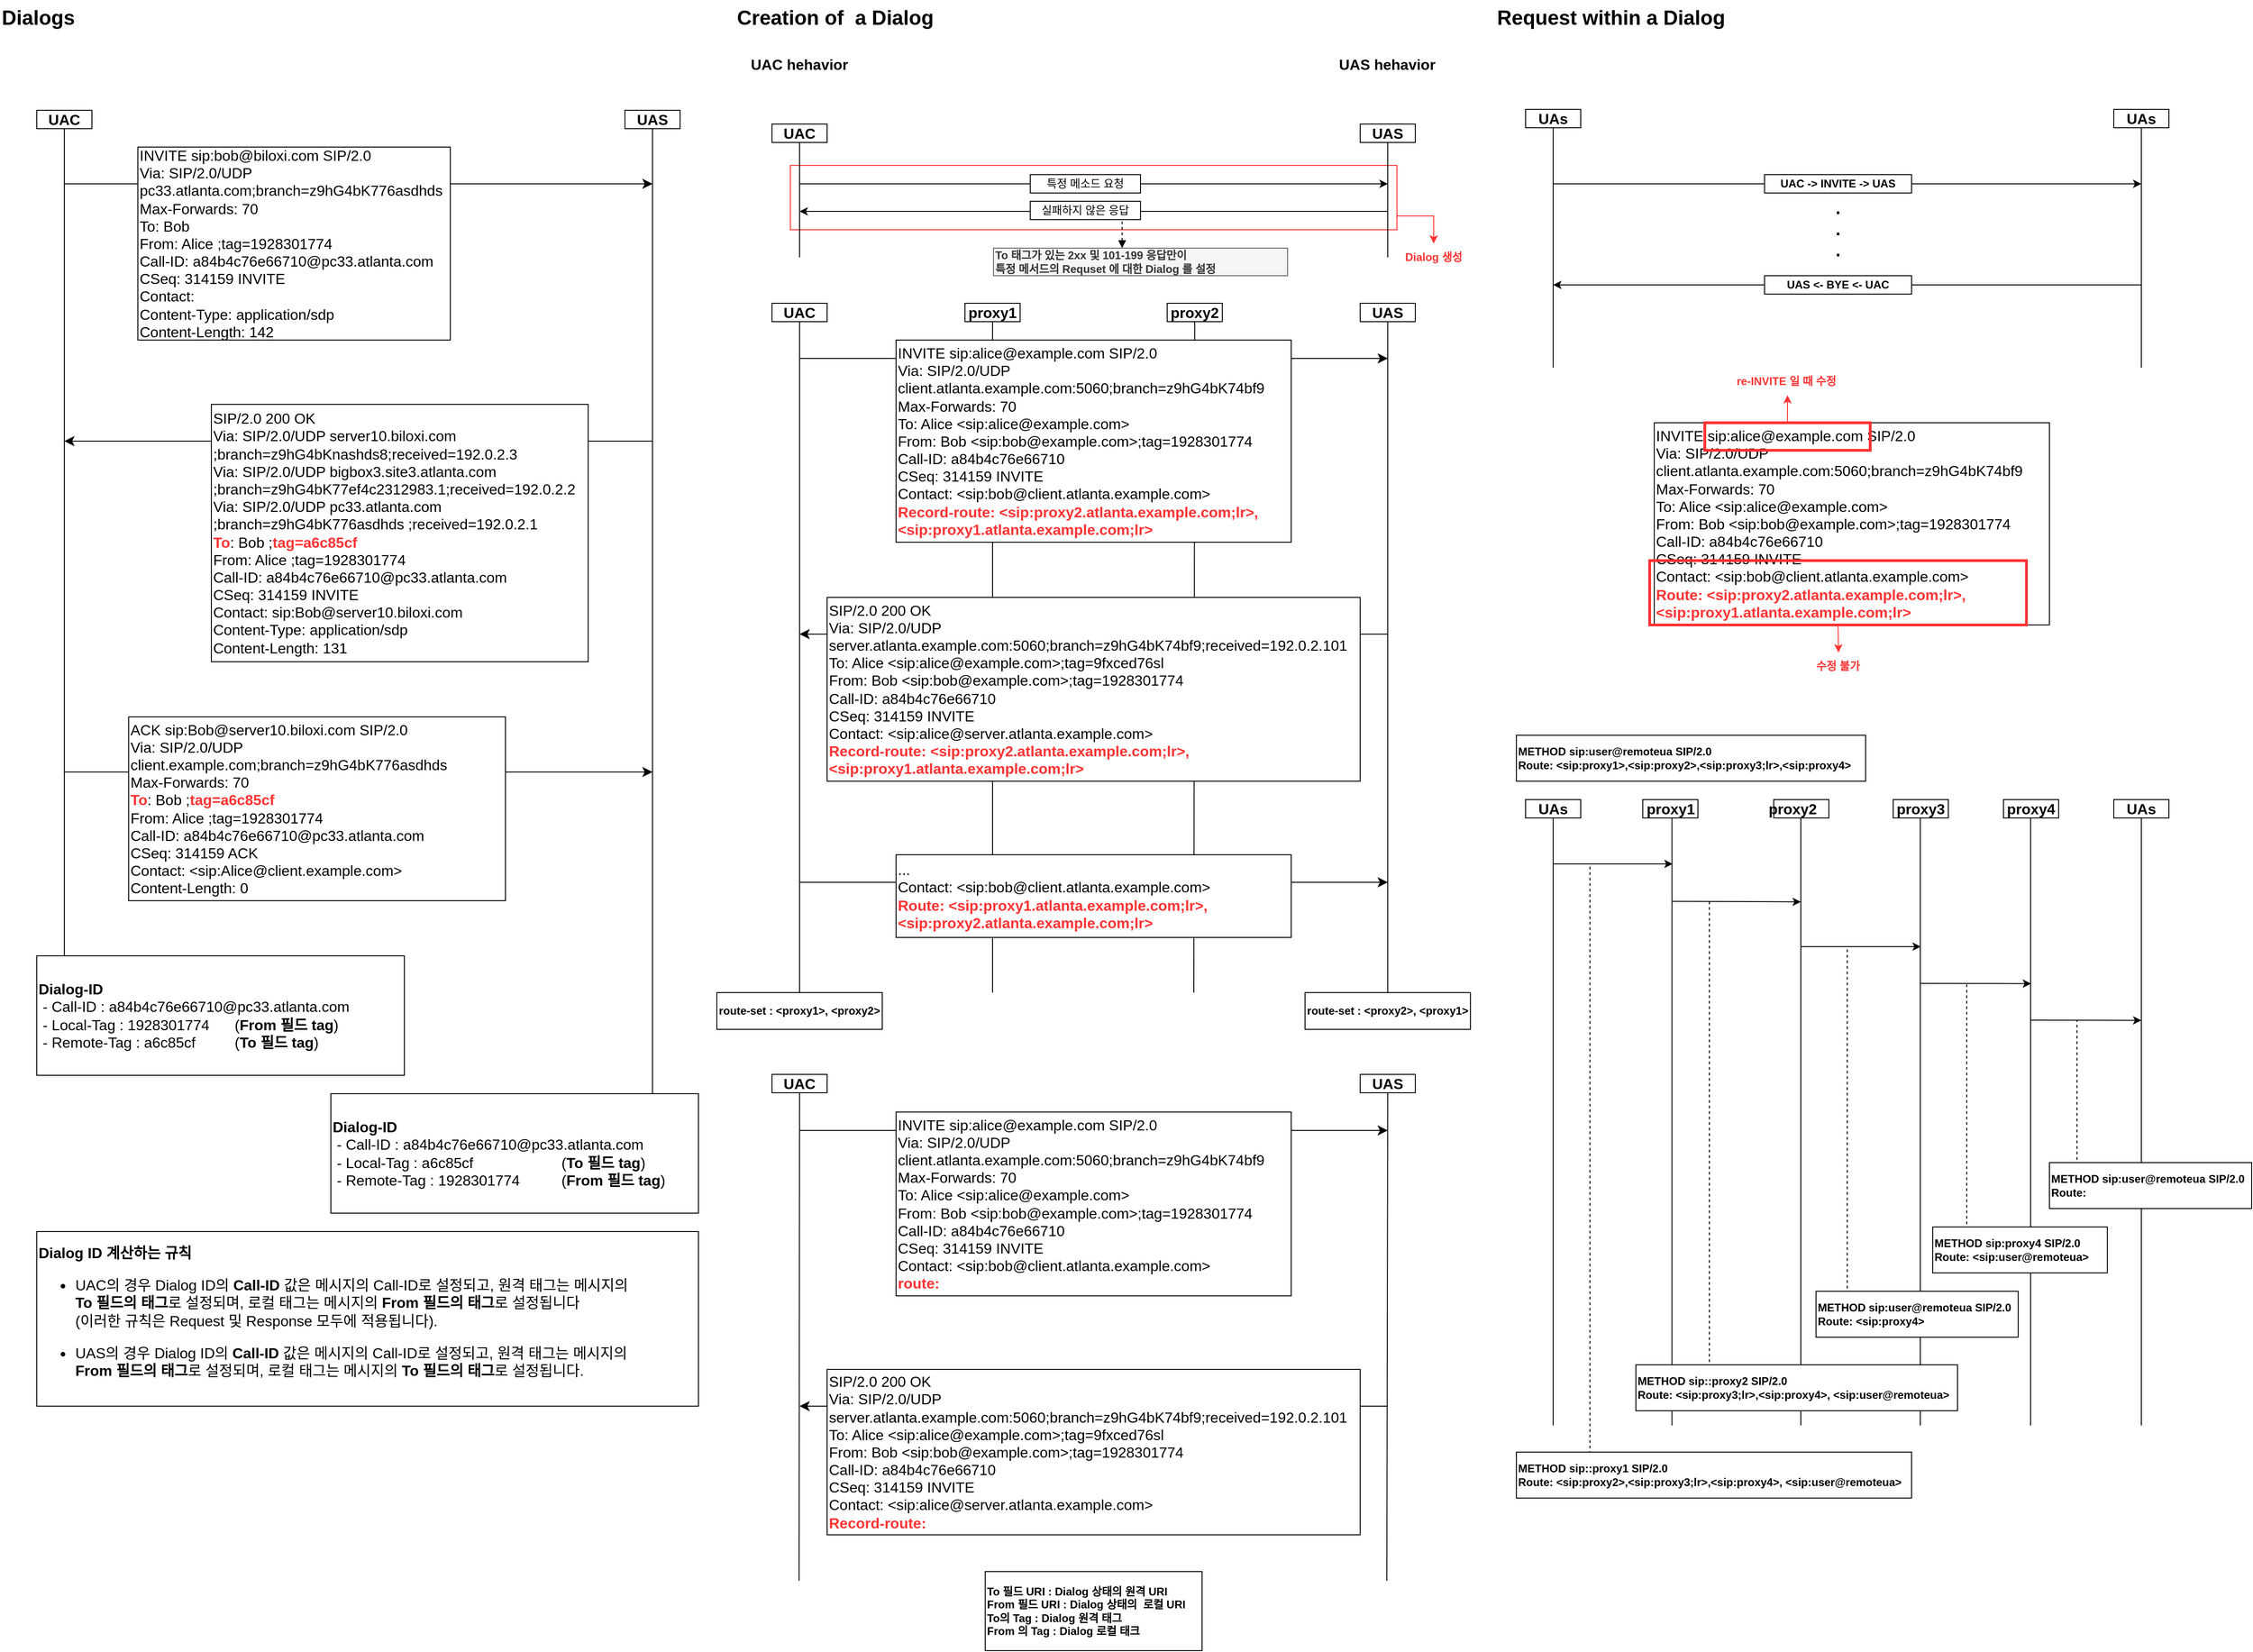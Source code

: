 <mxfile version="24.7.6" pages="2">
  <diagram name="페이지-1" id="ksUeeqzIcCZzvmtFrtLd">
    <mxGraphModel dx="2125" dy="448" grid="1" gridSize="10" guides="1" tooltips="1" connect="1" arrows="1" fold="1" page="1" pageScale="1" pageWidth="827" pageHeight="1169" background="none" math="0" shadow="0">
      <root>
        <mxCell id="0" />
        <mxCell id="1" parent="0" />
        <mxCell id="UO2-w6IYyax2wdj97ACj-15" value="" style="endArrow=classic;html=1;rounded=0;fontSize=12;startSize=8;endSize=8;curved=1;" parent="1" edge="1">
          <mxGeometry width="50" height="50" relative="1" as="geometry">
            <mxPoint x="70" y="960" as="sourcePoint" />
            <mxPoint x="710" y="960" as="targetPoint" />
          </mxGeometry>
        </mxCell>
        <mxCell id="UO2-w6IYyax2wdj97ACj-13" value="" style="endArrow=none;html=1;rounded=0;fontSize=12;startSize=8;endSize=8;curved=1;entryX=0.5;entryY=1;entryDx=0;entryDy=0;" parent="1" target="UO2-w6IYyax2wdj97ACj-11" edge="1">
          <mxGeometry width="50" height="50" relative="1" as="geometry">
            <mxPoint x="499" y="1080" as="sourcePoint" />
            <mxPoint x="499.41" y="140" as="targetPoint" />
            <Array as="points" />
          </mxGeometry>
        </mxCell>
        <mxCell id="UO2-w6IYyax2wdj97ACj-12" value="" style="endArrow=none;html=1;rounded=0;fontSize=12;startSize=8;endSize=8;curved=1;entryX=0.5;entryY=1;entryDx=0;entryDy=0;" parent="1" target="UO2-w6IYyax2wdj97ACj-10" edge="1">
          <mxGeometry width="50" height="50" relative="1" as="geometry">
            <mxPoint x="280" y="1080" as="sourcePoint" />
            <mxPoint x="280" y="140" as="targetPoint" />
            <Array as="points" />
          </mxGeometry>
        </mxCell>
        <mxCell id="UO2-w6IYyax2wdj97ACj-9" value="" style="endArrow=classic;html=1;rounded=0;fontSize=12;startSize=8;endSize=8;curved=1;" parent="1" edge="1">
          <mxGeometry width="50" height="50" relative="1" as="geometry">
            <mxPoint x="710" y="690" as="sourcePoint" />
            <mxPoint x="70" y="690" as="targetPoint" />
          </mxGeometry>
        </mxCell>
        <mxCell id="UO2-w6IYyax2wdj97ACj-8" value="" style="endArrow=classic;html=1;rounded=0;fontSize=12;startSize=8;endSize=8;curved=1;" parent="1" edge="1">
          <mxGeometry width="50" height="50" relative="1" as="geometry">
            <mxPoint x="70" y="390" as="sourcePoint" />
            <mxPoint x="710" y="390" as="targetPoint" />
          </mxGeometry>
        </mxCell>
        <mxCell id="UO2-w6IYyax2wdj97ACj-6" value="" style="endArrow=classic;html=1;rounded=0;fontSize=12;startSize=8;endSize=8;curved=1;" parent="1" edge="1">
          <mxGeometry width="50" height="50" relative="1" as="geometry">
            <mxPoint x="-730" y="840" as="sourcePoint" />
            <mxPoint x="-90" y="840" as="targetPoint" />
          </mxGeometry>
        </mxCell>
        <mxCell id="UO2-w6IYyax2wdj97ACj-5" value="" style="endArrow=classic;html=1;rounded=0;fontSize=12;startSize=8;endSize=8;curved=1;" parent="1" edge="1">
          <mxGeometry width="50" height="50" relative="1" as="geometry">
            <mxPoint x="-730" y="200" as="sourcePoint" />
            <mxPoint x="-90" y="200" as="targetPoint" />
          </mxGeometry>
        </mxCell>
        <mxCell id="UO2-w6IYyax2wdj97ACj-4" value="" style="endArrow=classic;html=1;rounded=0;fontSize=12;startSize=8;endSize=8;curved=1;" parent="1" edge="1">
          <mxGeometry width="50" height="50" relative="1" as="geometry">
            <mxPoint x="-90" y="480" as="sourcePoint" />
            <mxPoint x="-730" y="480" as="targetPoint" />
          </mxGeometry>
        </mxCell>
        <mxCell id="4LNV4jT3T6giweUdo03J-1" value="&lt;span style=&quot;font-size: 22px;&quot;&gt;&lt;b&gt;Creation of&amp;nbsp; a Dialog&lt;/b&gt;&lt;/span&gt;" style="text;html=1;strokeColor=none;fillColor=none;align=left;verticalAlign=middle;whiteSpace=wrap;rounded=0;fontSize=16;" parent="1" vertex="1">
          <mxGeometry width="400" height="40" as="geometry" />
        </mxCell>
        <mxCell id="4LNV4jT3T6giweUdo03J-2" value="&lt;b style=&quot;&quot;&gt;&lt;font style=&quot;font-size: 16px;&quot;&gt;UAC hehavior&lt;/font&gt;&lt;/b&gt;" style="text;html=1;strokeColor=none;fillColor=none;align=left;verticalAlign=middle;whiteSpace=wrap;rounded=0;fontSize=16;" parent="1" vertex="1">
          <mxGeometry x="15" y="60" width="110" height="20" as="geometry" />
        </mxCell>
        <mxCell id="4LNV4jT3T6giweUdo03J-5" value="&lt;span style=&quot;font-size: 22px;&quot;&gt;&lt;b&gt;Request within a Dialog&lt;/b&gt;&lt;/span&gt;" style="text;html=1;strokeColor=none;fillColor=none;align=left;verticalAlign=middle;whiteSpace=wrap;rounded=0;fontSize=16;" parent="1" vertex="1">
          <mxGeometry x="827" width="400" height="40" as="geometry" />
        </mxCell>
        <mxCell id="4LNV4jT3T6giweUdo03J-8" value="&lt;b&gt;UAC&lt;/b&gt;" style="rounded=0;whiteSpace=wrap;html=1;fontSize=16;" parent="1" vertex="1">
          <mxGeometry x="-760" y="120" width="60" height="20" as="geometry" />
        </mxCell>
        <mxCell id="4LNV4jT3T6giweUdo03J-9" value="&lt;b&gt;UAS&lt;/b&gt;" style="rounded=0;whiteSpace=wrap;html=1;fontSize=16;" parent="1" vertex="1">
          <mxGeometry x="-120" y="120" width="60" height="20" as="geometry" />
        </mxCell>
        <mxCell id="4LNV4jT3T6giweUdo03J-10" value="" style="endArrow=none;html=1;rounded=0;fontSize=12;startSize=8;endSize=8;curved=1;entryX=0.5;entryY=1;entryDx=0;entryDy=0;" parent="1" target="4LNV4jT3T6giweUdo03J-8" edge="1">
          <mxGeometry width="50" height="50" relative="1" as="geometry">
            <mxPoint x="-730" y="1040" as="sourcePoint" />
            <mxPoint x="-410" y="250" as="targetPoint" />
          </mxGeometry>
        </mxCell>
        <mxCell id="4LNV4jT3T6giweUdo03J-11" value="" style="endArrow=none;html=1;rounded=0;fontSize=12;startSize=8;endSize=8;curved=1;entryX=0.5;entryY=1;entryDx=0;entryDy=0;" parent="1" target="4LNV4jT3T6giweUdo03J-9" edge="1">
          <mxGeometry width="50" height="50" relative="1" as="geometry">
            <mxPoint x="-90" y="1190" as="sourcePoint" />
            <mxPoint x="-90.5" y="150" as="targetPoint" />
          </mxGeometry>
        </mxCell>
        <mxCell id="4LNV4jT3T6giweUdo03J-15" value="INVITE sip:bob@biloxi.com SIP/2.0&lt;br style=&quot;border-color: var(--border-color);&quot;&gt;&lt;span style=&quot;&quot;&gt;Via: SIP/2.0/UDP pc33.atlanta.com;branch=z9hG4bK776asdhds&lt;/span&gt;&lt;br style=&quot;border-color: var(--border-color);&quot;&gt;&lt;span style=&quot;&quot;&gt;Max-Forwards: 70&lt;/span&gt;&lt;br style=&quot;border-color: var(--border-color);&quot;&gt;&lt;span style=&quot;&quot;&gt;To: Bob&lt;/span&gt;&lt;br style=&quot;border-color: var(--border-color);&quot;&gt;&lt;span style=&quot;&quot;&gt;From: Alice ;tag=1928301774&lt;/span&gt;&lt;br style=&quot;border-color: var(--border-color);&quot;&gt;&lt;span style=&quot;&quot;&gt;Call-ID: a84b4c76e66710@pc33.atlanta.com&lt;/span&gt;&lt;br style=&quot;border-color: var(--border-color);&quot;&gt;&lt;span style=&quot;&quot;&gt;CSeq: 314159 INVITE&lt;/span&gt;&lt;br style=&quot;border-color: var(--border-color);&quot;&gt;&lt;span style=&quot;&quot;&gt;Contact:&lt;/span&gt;&lt;br style=&quot;border-color: var(--border-color);&quot;&gt;&lt;span style=&quot;&quot;&gt;Content-Type: application/sdp&lt;/span&gt;&lt;br style=&quot;border-color: var(--border-color);&quot;&gt;&lt;span style=&quot;&quot;&gt;Content-Length: 142&amp;nbsp;&lt;/span&gt;" style="rounded=0;whiteSpace=wrap;html=1;fontSize=16;align=left;" parent="1" vertex="1">
          <mxGeometry x="-650" y="160" width="340" height="210" as="geometry" />
        </mxCell>
        <mxCell id="4LNV4jT3T6giweUdo03J-17" value="SIP/2.0 200 OK&lt;br&gt; Via: SIP/2.0/UDP server10.biloxi.com&lt;br&gt; ;branch=z9hG4bKnashds8;received=192.0.2.3&lt;br&gt; Via: SIP/2.0/UDP bigbox3.site3.atlanta.com&lt;br&gt; ;branch=z9hG4bK77ef4c2312983.1;received=192.0.2.2&lt;br&gt; Via: SIP/2.0/UDP pc33.atlanta.com&lt;br&gt; ;branch=z9hG4bK776asdhds ;received=192.0.2.1&lt;br&gt;&lt;b style=&quot;background-color: rgb(255, 255, 255);&quot;&gt;&lt;font color=&quot;#ff3333&quot;&gt; To&lt;/font&gt;&lt;/b&gt;: Bob ;&lt;font color=&quot;#ff3333&quot;&gt;&lt;b&gt;tag=a6c85cf&lt;/b&gt;&lt;/font&gt;&lt;br&gt; From: Alice ;tag=1928301774&lt;br&gt; Call-ID: a84b4c76e66710@pc33.atlanta.com&lt;br&gt; CSeq: 314159 INVITE&lt;br&gt; Contact: sip:Bob@server10.biloxi.com&lt;br&gt; Content-Type: application/sdp&lt;br&gt; Content-Length: 131&amp;nbsp;" style="rounded=0;whiteSpace=wrap;html=1;fontSize=16;align=left;" parent="1" vertex="1">
          <mxGeometry x="-570" y="440" width="410" height="280" as="geometry" />
        </mxCell>
        <mxCell id="4LNV4jT3T6giweUdo03J-19" value="&lt;b&gt;Dialog-ID&lt;/b&gt;&lt;br&gt;&amp;nbsp;- Call-ID : a84b4c76e66710@pc33.atlanta.com&lt;br&gt;&amp;nbsp;- Local-Tag : 1928301774&lt;span style=&quot;white-space: pre;&quot;&gt;&#x9;&lt;/span&gt;(&lt;b&gt;From 필드 tag&lt;/b&gt;)&lt;br&gt;&amp;nbsp;- Remote-Tag :&amp;nbsp;&lt;span style=&quot;border-color: var(--border-color);&quot;&gt;&lt;font style=&quot;border-color: var(--border-color);&quot;&gt;a6c85cf&lt;span style=&quot;white-space: pre;&quot;&gt;&#x9;&lt;/span&gt;&lt;span style=&quot;white-space: pre;&quot;&gt;&#x9;&lt;/span&gt;(&lt;b&gt;To 필드 tag&lt;/b&gt;)&lt;/font&gt;&lt;/span&gt;" style="rounded=0;whiteSpace=wrap;html=1;fontSize=16;align=left;" parent="1" vertex="1">
          <mxGeometry x="-760" y="1040" width="400" height="130" as="geometry" />
        </mxCell>
        <mxCell id="4LNV4jT3T6giweUdo03J-20" value="&lt;b&gt;Dialog-ID&lt;/b&gt;&lt;br style=&quot;border-color: var(--border-color);&quot;&gt;&amp;nbsp;- Call-ID : a84b4c76e66710@pc33.atlanta.com&lt;br style=&quot;border-color: var(--border-color);&quot;&gt;&amp;nbsp;- Local-Tag : a6c85cf&lt;span style=&quot;white-space: pre;&quot;&gt;&#x9;&lt;/span&gt;&lt;span style=&quot;white-space: pre;&quot;&gt;&#x9;&lt;/span&gt;&lt;span style=&quot;white-space: pre;&quot;&gt;&#x9;&lt;/span&gt;(&lt;b style=&quot;border-color: var(--border-color);&quot;&gt;To 필드 tag&lt;/b&gt;)&lt;br style=&quot;border-color: var(--border-color);&quot;&gt;&amp;nbsp;- Remote-Tag : 1928301774&lt;span style=&quot;white-space: pre;&quot;&gt;&#x9;&lt;/span&gt;&lt;span style=&quot;white-space: pre;&quot;&gt;&#x9;&lt;/span&gt;(&lt;b style=&quot;border-color: var(--border-color);&quot;&gt;From 필드 tag&lt;/b&gt;)" style="rounded=0;whiteSpace=wrap;html=1;fontSize=16;align=left;" parent="1" vertex="1">
          <mxGeometry x="-440" y="1190" width="400" height="130" as="geometry" />
        </mxCell>
        <mxCell id="4LNV4jT3T6giweUdo03J-22" value="ACK sip:Bob@server10.biloxi.com SIP/2.0&lt;br&gt;Via: SIP/2.0/UDP client.example.com;branch=z9hG4bK776asdhds&lt;br&gt;Max-Forwards: 70&lt;br&gt;&lt;font color=&quot;#ff3333&quot;&gt;&lt;b&gt;To&lt;/b&gt;&lt;/font&gt;: Bob ;&lt;b&gt;&lt;font color=&quot;#ff3333&quot;&gt;tag=a6c85cf&lt;/font&gt;&lt;/b&gt;&lt;br&gt;From: Alice ;tag=1928301774&lt;br&gt;Call-ID: a84b4c76e66710@pc33.atlanta.com&lt;br&gt;CSeq: 314159 ACK&lt;br&gt;Contact: &amp;lt;sip:Alice@client.example.com&amp;gt;&lt;br&gt;Content-Length: 0" style="rounded=0;whiteSpace=wrap;html=1;fontSize=16;align=left;" parent="1" vertex="1">
          <mxGeometry x="-660" y="780" width="410" height="200" as="geometry" />
        </mxCell>
        <mxCell id="4LNV4jT3T6giweUdo03J-24" value="&lt;b&gt;Dialog ID 계산하는 규칙&lt;br&gt;&lt;/b&gt;&lt;ul data-pm-slice=&quot;3 3 []&quot; class=&quot;ak-ul&quot;&gt;&lt;li&gt;&lt;p&gt;UAC의 경우 Dialog  ID의 &lt;strong&gt;Call-ID &lt;/strong&gt;값은 메시지의 Call-ID로 설정되고, 원격 태그는 메시지의&lt;strong&gt; &lt;br&gt;To 필드의 태그&lt;/strong&gt;로 설정되며, 로컬 태그는 메시지의 &lt;strong&gt;From 필드의 태그&lt;/strong&gt;로 설정됩니다&lt;br&gt;(이러한 규칙은 Request 및 Response 모두에 적용됩니다). &lt;/p&gt;&lt;/li&gt;&lt;li&gt;&lt;p&gt;UAS의 경우 Dialog  ID의&lt;strong&gt; Call-ID&lt;/strong&gt; 값은 메시지의 Call-ID로 설정되고, 원격 태그는 메시지의 &lt;br&gt;&lt;strong&gt;From 필드의 태그&lt;/strong&gt;로 설정되며, 로컬 태그는 메시지의 &lt;strong&gt;To 필드의 태그&lt;/strong&gt;로 설정됩니다.&lt;/p&gt;&lt;/li&gt;&lt;/ul&gt;" style="rounded=0;whiteSpace=wrap;html=1;fontSize=16;align=left;" parent="1" vertex="1">
          <mxGeometry x="-760" y="1340" width="720" height="190" as="geometry" />
        </mxCell>
        <mxCell id="__dV9BuQpkVUs1_jfIQK-1" value="&lt;span style=&quot;font-size: 22px;&quot;&gt;&lt;b&gt;Dialogs&lt;/b&gt;&lt;/span&gt;" style="text;html=1;strokeColor=none;fillColor=none;align=left;verticalAlign=middle;whiteSpace=wrap;rounded=0;fontSize=16;" parent="1" vertex="1">
          <mxGeometry x="-800" width="400" height="40" as="geometry" />
        </mxCell>
        <mxCell id="__dV9BuQpkVUs1_jfIQK-4" value="&lt;b&gt;UAC&lt;/b&gt;" style="rounded=0;whiteSpace=wrap;html=1;fontSize=16;" parent="1" vertex="1">
          <mxGeometry x="40" y="330" width="60" height="20" as="geometry" />
        </mxCell>
        <mxCell id="__dV9BuQpkVUs1_jfIQK-5" value="&lt;b&gt;UAS&lt;/b&gt;" style="rounded=0;whiteSpace=wrap;html=1;fontSize=16;" parent="1" vertex="1">
          <mxGeometry x="680" y="330" width="60" height="20" as="geometry" />
        </mxCell>
        <mxCell id="__dV9BuQpkVUs1_jfIQK-6" value="" style="endArrow=none;html=1;rounded=0;fontSize=12;startSize=8;endSize=8;curved=1;entryX=0.5;entryY=1;entryDx=0;entryDy=0;" parent="1" target="__dV9BuQpkVUs1_jfIQK-4" edge="1">
          <mxGeometry width="50" height="50" relative="1" as="geometry">
            <mxPoint x="70" y="1080" as="sourcePoint" />
            <mxPoint x="390" y="250" as="targetPoint" />
          </mxGeometry>
        </mxCell>
        <mxCell id="__dV9BuQpkVUs1_jfIQK-7" value="" style="endArrow=none;html=1;rounded=0;fontSize=12;startSize=8;endSize=8;curved=1;entryX=0.5;entryY=1;entryDx=0;entryDy=0;" parent="1" target="__dV9BuQpkVUs1_jfIQK-5" edge="1">
          <mxGeometry width="50" height="50" relative="1" as="geometry">
            <mxPoint x="710" y="1080" as="sourcePoint" />
            <mxPoint x="710" y="420" as="targetPoint" />
            <Array as="points" />
          </mxGeometry>
        </mxCell>
        <mxCell id="__dV9BuQpkVUs1_jfIQK-8" value="" style="endArrow=classic;html=1;rounded=0;" parent="1" edge="1">
          <mxGeometry width="50" height="50" relative="1" as="geometry">
            <mxPoint x="70" y="200" as="sourcePoint" />
            <mxPoint x="710" y="200" as="targetPoint" />
          </mxGeometry>
        </mxCell>
        <mxCell id="__dV9BuQpkVUs1_jfIQK-10" value="특정 메소드 요청" style="rounded=0;whiteSpace=wrap;html=1;" parent="1" vertex="1">
          <mxGeometry x="321" y="190" width="120" height="20" as="geometry" />
        </mxCell>
        <mxCell id="__dV9BuQpkVUs1_jfIQK-12" value="" style="endArrow=classic;html=1;rounded=0;" parent="1" edge="1">
          <mxGeometry width="50" height="50" relative="1" as="geometry">
            <mxPoint x="710" y="230" as="sourcePoint" />
            <mxPoint x="70" y="230" as="targetPoint" />
          </mxGeometry>
        </mxCell>
        <mxCell id="__dV9BuQpkVUs1_jfIQK-13" value="실패하지 않은 응답" style="rounded=0;whiteSpace=wrap;html=1;" parent="1" vertex="1">
          <mxGeometry x="321" y="219" width="120" height="20" as="geometry" />
        </mxCell>
        <mxCell id="__dV9BuQpkVUs1_jfIQK-14" value="" style="rounded=0;whiteSpace=wrap;html=1;fillColor=none;strokeColor=#FF3333;" parent="1" vertex="1">
          <mxGeometry x="60" y="180" width="660" height="70" as="geometry" />
        </mxCell>
        <mxCell id="__dV9BuQpkVUs1_jfIQK-18" value="" style="endArrow=none;dashed=1;html=1;rounded=0;endFill=0;startArrow=block;startFill=1;" parent="1" edge="1">
          <mxGeometry width="50" height="50" relative="1" as="geometry">
            <mxPoint x="421" y="270" as="sourcePoint" />
            <mxPoint x="421" y="240" as="targetPoint" />
          </mxGeometry>
        </mxCell>
        <mxCell id="UO2-w6IYyax2wdj97ACj-3" value="INVITE sip:alice@example.com SIP/2.0&lt;br&gt;Via: SIP/2.0/UDP client.atlanta.example.com:5060;branch=z9hG4bK74bf9&lt;br&gt;Max-Forwards: 70&lt;br&gt;To: Alice &amp;lt;sip:alice@example.com&amp;gt;&lt;br&gt;From: Bob &amp;lt;sip:bob@example.com&amp;gt;;tag=1928301774&lt;br&gt;Call-ID: a84b4c76e66710&lt;br&gt;CSeq: 314159 INVITE&lt;br&gt;Contact: &amp;lt;sip:bob@client.atlanta.example.com&amp;gt;&lt;br&gt;&lt;b&gt;&lt;font color=&quot;#ff3333&quot;&gt;Record-route: &lt;/font&gt;&lt;/b&gt;&lt;b style=&quot;border-color: var(--border-color);&quot;&gt;&lt;font style=&quot;border-color: var(--border-color);&quot; color=&quot;#ff3333&quot;&gt;&amp;lt;sip:proxy2.atlanta.example.com;lr&amp;gt;,&lt;/font&gt;&lt;/b&gt;&lt;b&gt;&lt;font color=&quot;#ff3333&quot;&gt;&lt;br&gt;&amp;lt;sip:proxy1.atlanta.example.com;lr&amp;gt;&lt;/font&gt;&lt;/b&gt;" style="rounded=0;whiteSpace=wrap;html=1;fontSize=16;align=left;" parent="1" vertex="1">
          <mxGeometry x="175" y="370" width="430" height="220" as="geometry" />
        </mxCell>
        <mxCell id="UO2-w6IYyax2wdj97ACj-7" value="SIP/2.0 200 OK&lt;br&gt;Via: SIP/2.0/UDP server.atlanta.example.com:5060;branch=z9hG4bK74bf9;received=192.0.2.101&lt;br&gt;To: Alice &amp;lt;sip:alice@example.com&amp;gt;;tag=9fxced76sl&lt;br&gt;From: Bob &amp;lt;sip:bob@example.com&amp;gt;;tag=1928301774&lt;br&gt;Call-ID: a84b4c76e66710&lt;br&gt;CSeq: 314159 INVITE&lt;br&gt;Contact: &amp;lt;sip:alice@server.atlanta.example.com&amp;gt;&lt;br&gt;&lt;b&gt;&lt;font color=&quot;#ff3333&quot;&gt;Record-route: &amp;lt;sip:proxy2.atlanta.example.com;lr&amp;gt;, &amp;lt;sip:proxy1.atlanta.example.com;lr&amp;gt;&lt;/font&gt;&lt;/b&gt;" style="rounded=0;whiteSpace=wrap;html=1;fontSize=16;align=left;" parent="1" vertex="1">
          <mxGeometry x="100" y="650" width="580" height="200" as="geometry" />
        </mxCell>
        <mxCell id="UO2-w6IYyax2wdj97ACj-10" value="&lt;b&gt;proxy1&lt;/b&gt;" style="rounded=0;whiteSpace=wrap;html=1;fontSize=16;" parent="1" vertex="1">
          <mxGeometry x="250" y="330" width="60" height="20" as="geometry" />
        </mxCell>
        <mxCell id="UO2-w6IYyax2wdj97ACj-11" value="&lt;b&gt;proxy2&lt;/b&gt;" style="rounded=0;whiteSpace=wrap;html=1;fontSize=16;" parent="1" vertex="1">
          <mxGeometry x="470" y="330" width="60" height="20" as="geometry" />
        </mxCell>
        <mxCell id="UO2-w6IYyax2wdj97ACj-14" value="...&lt;br&gt;Contact: &amp;lt;sip:bob@client.atlanta.example.com&amp;gt;&lt;br&gt;&lt;b&gt;&lt;font color=&quot;#ff3333&quot;&gt;Route:&amp;nbsp;&lt;/font&gt;&lt;/b&gt;&lt;b&gt;&lt;font color=&quot;#ff3333&quot;&gt;&amp;lt;sip:proxy1.atlanta.example.com;lr&amp;gt;,&lt;/font&gt;&lt;/b&gt;&lt;b style=&quot;border-color: var(--border-color);&quot;&gt;&lt;font style=&quot;border-color: var(--border-color);&quot; color=&quot;#ff3333&quot;&gt;&amp;nbsp;&lt;br&gt;&lt;/font&gt;&lt;/b&gt;&lt;b style=&quot;border-color: var(--border-color);&quot;&gt;&lt;font style=&quot;border-color: var(--border-color);&quot; color=&quot;#ff3333&quot;&gt;&amp;lt;sip:proxy2.atlanta.example.com;lr&amp;gt;&lt;/font&gt;&lt;/b&gt;" style="rounded=0;whiteSpace=wrap;html=1;fontSize=16;align=left;" parent="1" vertex="1">
          <mxGeometry x="175" y="930" width="430" height="90" as="geometry" />
        </mxCell>
        <mxCell id="UO2-w6IYyax2wdj97ACj-16" value="&lt;b style=&quot;&quot;&gt;&lt;font style=&quot;font-size: 16px;&quot;&gt;UAS hehavior&lt;/font&gt;&lt;/b&gt;" style="text;html=1;strokeColor=none;fillColor=none;align=left;verticalAlign=middle;whiteSpace=wrap;rounded=0;fontSize=16;" parent="1" vertex="1">
          <mxGeometry x="655" y="60" width="110" height="20" as="geometry" />
        </mxCell>
        <mxCell id="GHZ3NePwrPJdA7_2jVXT-1" value="&lt;b&gt;route-set : &amp;lt;proxy2&amp;gt;, &amp;lt;proxy1&amp;gt;&lt;/b&gt;" style="rounded=0;whiteSpace=wrap;html=1;" parent="1" vertex="1">
          <mxGeometry x="620" y="1080" width="180" height="40" as="geometry" />
        </mxCell>
        <mxCell id="GHZ3NePwrPJdA7_2jVXT-3" value="&lt;b&gt;route-set :&amp;nbsp;&amp;lt;proxy1&amp;gt;,&amp;nbsp;&amp;lt;proxy2&amp;gt;&lt;/b&gt;" style="rounded=0;whiteSpace=wrap;html=1;" parent="1" vertex="1">
          <mxGeometry x="-20" y="1080" width="180" height="40" as="geometry" />
        </mxCell>
        <mxCell id="GHZ3NePwrPJdA7_2jVXT-4" value="&lt;b&gt;UAC&lt;/b&gt;" style="rounded=0;whiteSpace=wrap;html=1;fontSize=16;" parent="1" vertex="1">
          <mxGeometry x="40" y="1169" width="60" height="20" as="geometry" />
        </mxCell>
        <mxCell id="GHZ3NePwrPJdA7_2jVXT-5" value="&lt;b&gt;UAS&lt;/b&gt;" style="rounded=0;whiteSpace=wrap;html=1;fontSize=16;" parent="1" vertex="1">
          <mxGeometry x="680" y="1169" width="60" height="20" as="geometry" />
        </mxCell>
        <mxCell id="GHZ3NePwrPJdA7_2jVXT-8" value="" style="endArrow=none;html=1;rounded=0;fontSize=12;startSize=8;endSize=8;curved=1;entryX=0.5;entryY=1;entryDx=0;entryDy=0;" parent="1" target="GHZ3NePwrPJdA7_2jVXT-4" edge="1">
          <mxGeometry width="50" height="50" relative="1" as="geometry">
            <mxPoint x="69.5" y="1720" as="sourcePoint" />
            <mxPoint x="50" y="1210" as="targetPoint" />
          </mxGeometry>
        </mxCell>
        <mxCell id="GHZ3NePwrPJdA7_2jVXT-9" value="" style="endArrow=none;html=1;rounded=0;fontSize=12;startSize=8;endSize=8;curved=1;entryX=0.5;entryY=1;entryDx=0;entryDy=0;" parent="1" target="GHZ3NePwrPJdA7_2jVXT-5" edge="1">
          <mxGeometry width="50" height="50" relative="1" as="geometry">
            <mxPoint x="709" y="1720" as="sourcePoint" />
            <mxPoint x="740" y="840" as="targetPoint" />
          </mxGeometry>
        </mxCell>
        <mxCell id="GHZ3NePwrPJdA7_2jVXT-13" value="" style="endArrow=classic;html=1;rounded=0;fontSize=12;startSize=8;endSize=8;curved=1;" parent="1" edge="1">
          <mxGeometry width="50" height="50" relative="1" as="geometry">
            <mxPoint x="710" y="1530" as="sourcePoint" />
            <mxPoint x="70" y="1530" as="targetPoint" />
          </mxGeometry>
        </mxCell>
        <mxCell id="GHZ3NePwrPJdA7_2jVXT-14" value="" style="endArrow=classic;html=1;rounded=0;fontSize=12;startSize=8;endSize=8;curved=1;" parent="1" edge="1">
          <mxGeometry width="50" height="50" relative="1" as="geometry">
            <mxPoint x="70" y="1230" as="sourcePoint" />
            <mxPoint x="710" y="1230" as="targetPoint" />
          </mxGeometry>
        </mxCell>
        <mxCell id="GHZ3NePwrPJdA7_2jVXT-15" value="INVITE sip:alice@example.com SIP/2.0&lt;br&gt;Via: SIP/2.0/UDP client.atlanta.example.com:5060;branch=z9hG4bK74bf9&lt;br&gt;Max-Forwards: 70&lt;br&gt;To: Alice &amp;lt;sip:alice@example.com&amp;gt;&lt;br&gt;From: Bob &amp;lt;sip:bob@example.com&amp;gt;;tag=1928301774&lt;br&gt;Call-ID: a84b4c76e66710&lt;br&gt;CSeq: 314159 INVITE&lt;br&gt;Contact: &amp;lt;sip:bob@client.atlanta.example.com&amp;gt;&lt;br&gt;&lt;b&gt;&lt;font color=&quot;#ff3333&quot;&gt;route:&amp;nbsp;&lt;/font&gt;&lt;/b&gt;" style="rounded=0;whiteSpace=wrap;html=1;fontSize=16;align=left;" parent="1" vertex="1">
          <mxGeometry x="175" y="1210" width="430" height="200" as="geometry" />
        </mxCell>
        <mxCell id="GHZ3NePwrPJdA7_2jVXT-16" value="SIP/2.0 200 OK&lt;br&gt;Via: SIP/2.0/UDP server.atlanta.example.com:5060;branch=z9hG4bK74bf9;received=192.0.2.101&lt;br&gt;To: Alice &amp;lt;sip:alice@example.com&amp;gt;;tag=9fxced76sl&lt;br&gt;From: Bob &amp;lt;sip:bob@example.com&amp;gt;;tag=1928301774&lt;br&gt;Call-ID: a84b4c76e66710&lt;br&gt;CSeq: 314159 INVITE&lt;br&gt;Contact: &amp;lt;sip:alice@server.atlanta.example.com&amp;gt;&lt;br&gt;&lt;b&gt;&lt;font color=&quot;#ff3333&quot;&gt;Record-route:&amp;nbsp;&lt;/font&gt;&lt;/b&gt;" style="rounded=0;whiteSpace=wrap;html=1;fontSize=16;align=left;" parent="1" vertex="1">
          <mxGeometry x="100" y="1490" width="580" height="180" as="geometry" />
        </mxCell>
        <mxCell id="5LkpHPxGnPa8mUmnsMtb-1" value="&lt;b style=&quot;border-color: var(--border-color);&quot;&gt;To 필드 URI : Dialog 상태의 원격 URI&lt;br style=&quot;border-color: var(--border-color);&quot;&gt;&lt;div style=&quot;border-color: var(--border-color);&quot;&gt;&lt;b style=&quot;border-color: var(--border-color); background-color: initial;&quot;&gt;From 필드 URI : Dialog 상태의&amp;nbsp; 로컬 URI&lt;/b&gt;&lt;/div&gt;&lt;div style=&quot;border-color: var(--border-color);&quot;&gt;To의 Tag : Dialog 원격 태그&lt;/div&gt;&lt;div style=&quot;border-color: var(--border-color);&quot;&gt;From 의 Tag : Dialog 로컬 태크&lt;/div&gt;&lt;/b&gt;" style="rounded=0;whiteSpace=wrap;html=1;align=left;" parent="1" vertex="1">
          <mxGeometry x="272" y="1710" width="236" height="86" as="geometry" />
        </mxCell>
        <mxCell id="5LkpHPxGnPa8mUmnsMtb-2" value="&lt;b&gt;UAs&lt;/b&gt;" style="rounded=0;whiteSpace=wrap;html=1;fontSize=16;" parent="1" vertex="1">
          <mxGeometry x="860" y="119" width="60" height="20" as="geometry" />
        </mxCell>
        <mxCell id="5LkpHPxGnPa8mUmnsMtb-3" value="&lt;b&gt;UAs&lt;/b&gt;" style="rounded=0;whiteSpace=wrap;html=1;fontSize=16;" parent="1" vertex="1">
          <mxGeometry x="1500" y="119" width="60" height="20" as="geometry" />
        </mxCell>
        <mxCell id="5LkpHPxGnPa8mUmnsMtb-4" value="" style="endArrow=none;html=1;rounded=0;fontSize=12;startSize=8;endSize=8;curved=1;entryX=0.5;entryY=1;entryDx=0;entryDy=0;" parent="1" target="5LkpHPxGnPa8mUmnsMtb-2" edge="1">
          <mxGeometry width="50" height="50" relative="1" as="geometry">
            <mxPoint x="890" y="400" as="sourcePoint" />
            <mxPoint x="1210" y="249" as="targetPoint" />
          </mxGeometry>
        </mxCell>
        <mxCell id="5LkpHPxGnPa8mUmnsMtb-5" value="" style="endArrow=none;html=1;rounded=0;fontSize=12;startSize=8;endSize=8;curved=1;entryX=0.5;entryY=1;entryDx=0;entryDy=0;" parent="1" target="5LkpHPxGnPa8mUmnsMtb-3" edge="1">
          <mxGeometry width="50" height="50" relative="1" as="geometry">
            <mxPoint x="1530" y="400" as="sourcePoint" />
            <mxPoint x="1529.5" y="149" as="targetPoint" />
          </mxGeometry>
        </mxCell>
        <mxCell id="5LkpHPxGnPa8mUmnsMtb-6" value="" style="endArrow=classic;html=1;rounded=0;" parent="1" edge="1">
          <mxGeometry width="50" height="50" relative="1" as="geometry">
            <mxPoint x="890" y="200" as="sourcePoint" />
            <mxPoint x="1530" y="200" as="targetPoint" />
          </mxGeometry>
        </mxCell>
        <mxCell id="5LkpHPxGnPa8mUmnsMtb-7" value="" style="endArrow=classic;html=1;rounded=0;" parent="1" edge="1">
          <mxGeometry width="50" height="50" relative="1" as="geometry">
            <mxPoint x="1530" y="310" as="sourcePoint" />
            <mxPoint x="890" y="310" as="targetPoint" />
          </mxGeometry>
        </mxCell>
        <mxCell id="5LkpHPxGnPa8mUmnsMtb-8" value="&lt;b&gt;UAC -&amp;gt; INVITE -&amp;gt; UAS&lt;/b&gt;" style="rounded=0;whiteSpace=wrap;html=1;" parent="1" vertex="1">
          <mxGeometry x="1120" y="190" width="160" height="20" as="geometry" />
        </mxCell>
        <mxCell id="5LkpHPxGnPa8mUmnsMtb-11" value="&lt;b&gt;UAS &amp;lt;- BYE &amp;lt;- UAC&lt;/b&gt;" style="rounded=0;whiteSpace=wrap;html=1;" parent="1" vertex="1">
          <mxGeometry x="1120" y="300" width="160" height="20" as="geometry" />
        </mxCell>
        <mxCell id="5LkpHPxGnPa8mUmnsMtb-14" value="&lt;b style=&quot;font-size: 19px;&quot;&gt;.&lt;br&gt;.&lt;br&gt;.&lt;/b&gt;" style="text;html=1;strokeColor=none;fillColor=none;align=center;verticalAlign=middle;whiteSpace=wrap;rounded=0;" parent="1" vertex="1">
          <mxGeometry x="1170" y="235" width="60" height="30" as="geometry" />
        </mxCell>
        <mxCell id="5LkpHPxGnPa8mUmnsMtb-15" value="INVITE sip:alice@example.com SIP/2.0&lt;br&gt;Via: SIP/2.0/UDP client.atlanta.example.com:5060;branch=z9hG4bK74bf9&lt;br&gt;Max-Forwards: 70&lt;br&gt;To: Alice &amp;lt;sip:alice@example.com&amp;gt;&lt;br&gt;From: Bob &amp;lt;sip:bob@example.com&amp;gt;;tag=1928301774&lt;br&gt;Call-ID: a84b4c76e66710&lt;br&gt;CSeq: 314159 INVITE&lt;br&gt;Contact: &amp;lt;sip:bob@client.atlanta.example.com&amp;gt;&lt;br&gt;&lt;b&gt;&lt;font color=&quot;#ff3333&quot;&gt;Route: &lt;/font&gt;&lt;/b&gt;&lt;b style=&quot;border-color: var(--border-color);&quot;&gt;&lt;font style=&quot;border-color: var(--border-color);&quot; color=&quot;#ff3333&quot;&gt;&amp;lt;sip:proxy2.atlanta.example.com;lr&amp;gt;,&lt;/font&gt;&lt;/b&gt;&lt;b&gt;&lt;font color=&quot;#ff3333&quot;&gt;&lt;br&gt;&amp;lt;sip:proxy1.atlanta.example.com;lr&amp;gt;&lt;/font&gt;&lt;/b&gt;" style="rounded=0;whiteSpace=wrap;html=1;fontSize=16;align=left;" parent="1" vertex="1">
          <mxGeometry x="1000" y="460" width="430" height="220" as="geometry" />
        </mxCell>
        <mxCell id="5LkpHPxGnPa8mUmnsMtb-18" style="edgeStyle=orthogonalEdgeStyle;rounded=0;orthogonalLoop=1;jettySize=auto;html=1;exitX=0.5;exitY=0;exitDx=0;exitDy=0;strokeColor=#FF3333;" parent="1" source="5LkpHPxGnPa8mUmnsMtb-16" edge="1">
          <mxGeometry relative="1" as="geometry">
            <mxPoint x="1145" y="430" as="targetPoint" />
          </mxGeometry>
        </mxCell>
        <mxCell id="5LkpHPxGnPa8mUmnsMtb-16" value="" style="rounded=0;whiteSpace=wrap;html=1;fillColor=none;strokeWidth=3;strokeColor=#FF3333;" parent="1" vertex="1">
          <mxGeometry x="1055" y="460" width="180" height="30" as="geometry" />
        </mxCell>
        <mxCell id="5LkpHPxGnPa8mUmnsMtb-20" style="edgeStyle=orthogonalEdgeStyle;rounded=0;orthogonalLoop=1;jettySize=auto;html=1;exitX=0.5;exitY=1;exitDx=0;exitDy=0;strokeColor=#FF3333;" parent="1" source="5LkpHPxGnPa8mUmnsMtb-17" edge="1">
          <mxGeometry relative="1" as="geometry">
            <mxPoint x="1200.5" y="710" as="targetPoint" />
          </mxGeometry>
        </mxCell>
        <mxCell id="5LkpHPxGnPa8mUmnsMtb-17" value="" style="rounded=0;whiteSpace=wrap;html=1;fillColor=none;strokeWidth=3;strokeColor=#FF3333;" parent="1" vertex="1">
          <mxGeometry x="995" y="610" width="410" height="70" as="geometry" />
        </mxCell>
        <mxCell id="5LkpHPxGnPa8mUmnsMtb-21" value="&lt;span style=&quot;border-color: var(--border-color);&quot;&gt;&lt;font style=&quot;border-color: var(--border-color);&quot; color=&quot;#ff3333&quot;&gt;&lt;b&gt;re-INVITE 일 때&amp;nbsp;수정&amp;nbsp;&lt;/b&gt;&lt;/font&gt;&lt;/span&gt;" style="text;html=1;strokeColor=none;fillColor=none;align=center;verticalAlign=middle;whiteSpace=wrap;rounded=0;" parent="1" vertex="1">
          <mxGeometry x="1077.5" y="400" width="135" height="30" as="geometry" />
        </mxCell>
        <mxCell id="5LkpHPxGnPa8mUmnsMtb-22" value="&lt;span style=&quot;border-color: var(--border-color);&quot;&gt;&lt;font style=&quot;border-color: var(--border-color);&quot; color=&quot;#ff3333&quot;&gt;&lt;b&gt;수정 불가&lt;/b&gt;&lt;/font&gt;&lt;/span&gt;" style="text;html=1;strokeColor=none;fillColor=none;align=center;verticalAlign=middle;whiteSpace=wrap;rounded=0;" parent="1" vertex="1">
          <mxGeometry x="1170" y="710" width="60" height="30" as="geometry" />
        </mxCell>
        <mxCell id="5LkpHPxGnPa8mUmnsMtb-28" value="&lt;b&gt;UAs&lt;/b&gt;" style="rounded=0;whiteSpace=wrap;html=1;fontSize=16;" parent="1" vertex="1">
          <mxGeometry x="860" y="870" width="60" height="20" as="geometry" />
        </mxCell>
        <mxCell id="5LkpHPxGnPa8mUmnsMtb-29" value="&lt;b&gt;UAs&lt;/b&gt;" style="rounded=0;whiteSpace=wrap;html=1;fontSize=16;" parent="1" vertex="1">
          <mxGeometry x="1500" y="870" width="60" height="20" as="geometry" />
        </mxCell>
        <mxCell id="5LkpHPxGnPa8mUmnsMtb-30" value="" style="endArrow=none;html=1;rounded=0;fontSize=12;startSize=8;endSize=8;curved=1;entryX=0.5;entryY=1;entryDx=0;entryDy=0;" parent="1" target="5LkpHPxGnPa8mUmnsMtb-28" edge="1">
          <mxGeometry width="50" height="50" relative="1" as="geometry">
            <mxPoint x="890" y="1551" as="sourcePoint" />
            <mxPoint x="1210" y="1000" as="targetPoint" />
          </mxGeometry>
        </mxCell>
        <mxCell id="5LkpHPxGnPa8mUmnsMtb-31" value="" style="endArrow=none;html=1;rounded=0;fontSize=12;startSize=8;endSize=8;curved=1;entryX=0.5;entryY=1;entryDx=0;entryDy=0;" parent="1" target="5LkpHPxGnPa8mUmnsMtb-29" edge="1">
          <mxGeometry width="50" height="50" relative="1" as="geometry">
            <mxPoint x="1530" y="1551" as="sourcePoint" />
            <mxPoint x="1529.5" y="900" as="targetPoint" />
          </mxGeometry>
        </mxCell>
        <mxCell id="5LkpHPxGnPa8mUmnsMtb-32" value="&lt;b&gt;proxy1&lt;/b&gt;" style="rounded=0;whiteSpace=wrap;html=1;fontSize=16;" parent="1" vertex="1">
          <mxGeometry x="987.5" y="870" width="60" height="20" as="geometry" />
        </mxCell>
        <mxCell id="5LkpHPxGnPa8mUmnsMtb-33" value="&lt;b&gt;proxy3&lt;/b&gt;" style="rounded=0;whiteSpace=wrap;html=1;fontSize=16;" parent="1" vertex="1">
          <mxGeometry x="1260" y="870" width="60" height="20" as="geometry" />
        </mxCell>
        <mxCell id="5LkpHPxGnPa8mUmnsMtb-34" value="&lt;b&gt;proxy2&lt;span style=&quot;white-space: pre;&quot;&gt;&#x9;&lt;/span&gt;&lt;/b&gt;" style="rounded=0;whiteSpace=wrap;html=1;fontSize=16;" parent="1" vertex="1">
          <mxGeometry x="1130" y="870" width="60" height="20" as="geometry" />
        </mxCell>
        <mxCell id="5LkpHPxGnPa8mUmnsMtb-35" value="&lt;b&gt;proxy4&lt;/b&gt;" style="rounded=0;whiteSpace=wrap;html=1;fontSize=16;" parent="1" vertex="1">
          <mxGeometry x="1380" y="870" width="60" height="20" as="geometry" />
        </mxCell>
        <mxCell id="5LkpHPxGnPa8mUmnsMtb-37" value="&lt;p data-pm-slice=&quot;1 1 [&amp;quot;expand&amp;quot;,{&amp;quot;title&amp;quot;:&amp;quot;Generating the Request&amp;quot;,&amp;quot;__expanded&amp;quot;:true},&amp;quot;bulletList&amp;quot;,null,&amp;quot;listItem&amp;quot;,null,&amp;quot;bulletList&amp;quot;,null,&amp;quot;listItem&amp;quot;,null]&quot;&gt;&lt;b&gt;METHOD&amp;nbsp;&lt;span style=&quot;background-color: initial;&quot;&gt;sip:user@remoteua SIP/2.0&lt;br&gt;&lt;/span&gt;&lt;span style=&quot;background-color: initial;&quot;&gt;Route: &amp;lt;sip:proxy1&amp;gt;,&amp;lt;sip:proxy2&amp;gt;,&amp;lt;sip:proxy3;lr&amp;gt;,&amp;lt;sip:proxy4&amp;gt;&lt;/span&gt;&lt;/b&gt;&lt;/p&gt;" style="rounded=0;whiteSpace=wrap;html=1;align=left;" parent="1" vertex="1">
          <mxGeometry x="850" y="800" width="380" height="50" as="geometry" />
        </mxCell>
        <mxCell id="5LkpHPxGnPa8mUmnsMtb-40" value="" style="endArrow=none;html=1;rounded=0;fontSize=12;startSize=8;endSize=8;curved=1;entryX=0.5;entryY=1;entryDx=0;entryDy=0;" parent="1" edge="1">
          <mxGeometry width="50" height="50" relative="1" as="geometry">
            <mxPoint x="1019.3" y="1551" as="sourcePoint" />
            <mxPoint x="1019.3" y="890" as="targetPoint" />
          </mxGeometry>
        </mxCell>
        <mxCell id="5LkpHPxGnPa8mUmnsMtb-41" value="" style="endArrow=none;html=1;rounded=0;fontSize=12;startSize=8;endSize=8;curved=1;entryX=0.5;entryY=1;entryDx=0;entryDy=0;" parent="1" edge="1">
          <mxGeometry width="50" height="50" relative="1" as="geometry">
            <mxPoint x="1159.5" y="1551" as="sourcePoint" />
            <mxPoint x="1159.5" y="890" as="targetPoint" />
          </mxGeometry>
        </mxCell>
        <mxCell id="5LkpHPxGnPa8mUmnsMtb-42" value="" style="endArrow=none;html=1;rounded=0;fontSize=12;startSize=8;endSize=8;curved=1;entryX=0.5;entryY=1;entryDx=0;entryDy=0;" parent="1" edge="1">
          <mxGeometry width="50" height="50" relative="1" as="geometry">
            <mxPoint x="1289.5" y="1551" as="sourcePoint" />
            <mxPoint x="1289.5" y="890" as="targetPoint" />
          </mxGeometry>
        </mxCell>
        <mxCell id="5LkpHPxGnPa8mUmnsMtb-43" value="" style="endArrow=none;html=1;rounded=0;fontSize=12;startSize=8;endSize=8;curved=1;entryX=0.5;entryY=1;entryDx=0;entryDy=0;" parent="1" edge="1">
          <mxGeometry width="50" height="50" relative="1" as="geometry">
            <mxPoint x="1409.5" y="1551" as="sourcePoint" />
            <mxPoint x="1409.5" y="890" as="targetPoint" />
          </mxGeometry>
        </mxCell>
        <mxCell id="5LkpHPxGnPa8mUmnsMtb-44" value="" style="endArrow=classic;html=1;rounded=0;" parent="1" edge="1">
          <mxGeometry width="50" height="50" relative="1" as="geometry">
            <mxPoint x="890" y="940" as="sourcePoint" />
            <mxPoint x="1020" y="940" as="targetPoint" />
          </mxGeometry>
        </mxCell>
        <mxCell id="5LkpHPxGnPa8mUmnsMtb-45" value="" style="endArrow=classic;html=1;rounded=0;" parent="1" edge="1">
          <mxGeometry width="50" height="50" relative="1" as="geometry">
            <mxPoint x="1019.5" y="980.75" as="sourcePoint" />
            <mxPoint x="1159.5" y="981.25" as="targetPoint" />
          </mxGeometry>
        </mxCell>
        <mxCell id="5LkpHPxGnPa8mUmnsMtb-46" value="" style="endArrow=classic;html=1;rounded=0;" parent="1" edge="1">
          <mxGeometry width="50" height="50" relative="1" as="geometry">
            <mxPoint x="1160" y="1030" as="sourcePoint" />
            <mxPoint x="1290" y="1030" as="targetPoint" />
          </mxGeometry>
        </mxCell>
        <mxCell id="5LkpHPxGnPa8mUmnsMtb-47" value="" style="endArrow=classic;html=1;rounded=0;" parent="1" edge="1">
          <mxGeometry width="50" height="50" relative="1" as="geometry">
            <mxPoint x="1290" y="1070" as="sourcePoint" />
            <mxPoint x="1410" y="1070.29" as="targetPoint" />
          </mxGeometry>
        </mxCell>
        <mxCell id="5LkpHPxGnPa8mUmnsMtb-48" value="" style="endArrow=classic;html=1;rounded=0;" parent="1" edge="1">
          <mxGeometry width="50" height="50" relative="1" as="geometry">
            <mxPoint x="1410" y="1110" as="sourcePoint" />
            <mxPoint x="1530" y="1110.29" as="targetPoint" />
          </mxGeometry>
        </mxCell>
        <mxCell id="5LkpHPxGnPa8mUmnsMtb-50" value="" style="endArrow=none;dashed=1;html=1;rounded=0;" parent="1" edge="1">
          <mxGeometry width="50" height="50" relative="1" as="geometry">
            <mxPoint x="930" y="1600" as="sourcePoint" />
            <mxPoint x="930" y="940" as="targetPoint" />
          </mxGeometry>
        </mxCell>
        <mxCell id="5LkpHPxGnPa8mUmnsMtb-51" value="" style="endArrow=none;dashed=1;html=1;rounded=0;" parent="1" edge="1">
          <mxGeometry width="50" height="50" relative="1" as="geometry">
            <mxPoint x="1060" y="1530" as="sourcePoint" />
            <mxPoint x="1060" y="980" as="targetPoint" />
          </mxGeometry>
        </mxCell>
        <mxCell id="5LkpHPxGnPa8mUmnsMtb-53" value="" style="endArrow=none;dashed=1;html=1;rounded=0;" parent="1" edge="1">
          <mxGeometry width="50" height="50" relative="1" as="geometry">
            <mxPoint x="1210" y="1450" as="sourcePoint" />
            <mxPoint x="1210" y="1030" as="targetPoint" />
          </mxGeometry>
        </mxCell>
        <mxCell id="5LkpHPxGnPa8mUmnsMtb-55" value="" style="endArrow=none;dashed=1;html=1;rounded=0;" parent="1" edge="1">
          <mxGeometry width="50" height="50" relative="1" as="geometry">
            <mxPoint x="1340" y="1380" as="sourcePoint" />
            <mxPoint x="1340" y="1070" as="targetPoint" />
          </mxGeometry>
        </mxCell>
        <mxCell id="5LkpHPxGnPa8mUmnsMtb-59" value="" style="endArrow=none;dashed=1;html=1;rounded=0;" parent="1" edge="1">
          <mxGeometry width="50" height="50" relative="1" as="geometry">
            <mxPoint x="1460" y="1310" as="sourcePoint" />
            <mxPoint x="1460" y="1110" as="targetPoint" />
          </mxGeometry>
        </mxCell>
        <mxCell id="5LkpHPxGnPa8mUmnsMtb-38" value="&lt;b style=&quot;border-color: var(--border-color);&quot;&gt;METHOD sip::proxy1 SIP/2.0&lt;br style=&quot;border-color: var(--border-color);&quot;&gt;&lt;/b&gt;&lt;b style=&quot;border-color: var(--border-color); background-color: initial;&quot;&gt;Route: &amp;lt;sip:proxy2&amp;gt;,&amp;lt;sip:proxy3;lr&amp;gt;,&amp;lt;sip:proxy4&amp;gt;, &amp;lt;sip:user@remoteua&amp;gt;&lt;/b&gt;" style="rounded=0;whiteSpace=wrap;html=1;align=left;" parent="1" vertex="1">
          <mxGeometry x="850" y="1580" width="430" height="50" as="geometry" />
        </mxCell>
        <mxCell id="5LkpHPxGnPa8mUmnsMtb-39" value="&lt;b style=&quot;border-color: var(--border-color);&quot;&gt;METHOD sip::proxy2 SIP/2.0&lt;br style=&quot;border-color: var(--border-color);&quot;&gt;&lt;/b&gt;&lt;b style=&quot;border-color: var(--border-color); background-color: initial;&quot;&gt;Route: &amp;lt;sip:proxy3;lr&amp;gt;,&amp;lt;sip:proxy4&amp;gt;, &amp;lt;sip:user@remoteua&amp;gt;&lt;/b&gt;" style="rounded=0;whiteSpace=wrap;html=1;align=left;" parent="1" vertex="1">
          <mxGeometry x="980" y="1485" width="350" height="50" as="geometry" />
        </mxCell>
        <mxCell id="5LkpHPxGnPa8mUmnsMtb-52" value="&lt;b style=&quot;border-color: var(--border-color);&quot;&gt;METHOD&amp;nbsp;&lt;b style=&quot;border-color: var(--border-color); background-color: initial;&quot;&gt;sip:user@remoteua&lt;/b&gt;&amp;nbsp;SIP/2.0&lt;br style=&quot;border-color: var(--border-color);&quot;&gt;&lt;/b&gt;&lt;b style=&quot;border-color: var(--border-color); background-color: initial;&quot;&gt;Route: &amp;lt;sip:proxy4&amp;gt;&lt;/b&gt;" style="rounded=0;whiteSpace=wrap;html=1;align=left;" parent="1" vertex="1">
          <mxGeometry x="1176" y="1405" width="220" height="50" as="geometry" />
        </mxCell>
        <mxCell id="5LkpHPxGnPa8mUmnsMtb-54" value="&lt;b style=&quot;border-color: var(--border-color);&quot;&gt;METHOD&amp;nbsp;&lt;b style=&quot;border-color: var(--border-color); background-color: initial;&quot;&gt;sip:proxy4&lt;/b&gt;&amp;nbsp;SIP/2.0&lt;br style=&quot;border-color: var(--border-color);&quot;&gt;&lt;/b&gt;&lt;b style=&quot;border-color: var(--border-color); background-color: initial;&quot;&gt;Route: &amp;lt;&lt;b style=&quot;border-color: var(--border-color);&quot;&gt;&lt;b style=&quot;border-color: var(--border-color); background-color: initial;&quot;&gt;sip:user@remoteua&lt;/b&gt;&lt;/b&gt;&amp;gt;&lt;/b&gt;" style="rounded=0;whiteSpace=wrap;html=1;align=left;" parent="1" vertex="1">
          <mxGeometry x="1303" y="1335" width="190" height="50" as="geometry" />
        </mxCell>
        <mxCell id="5LkpHPxGnPa8mUmnsMtb-58" value="&lt;b style=&quot;border-color: var(--border-color);&quot;&gt;METHOD&amp;nbsp;&lt;b style=&quot;border-color: var(--border-color); background-color: initial;&quot;&gt;&lt;b style=&quot;border-color: var(--border-color);&quot;&gt;&lt;b style=&quot;border-color: var(--border-color); background-color: initial;&quot;&gt;sip:user@remoteua&lt;/b&gt;&lt;/b&gt;&lt;/b&gt;&amp;nbsp;SIP/2.0&lt;br style=&quot;border-color: var(--border-color);&quot;&gt;&lt;/b&gt;&lt;b style=&quot;border-color: var(--border-color); background-color: initial;&quot;&gt;Route:&amp;nbsp;&lt;/b&gt;" style="rounded=0;whiteSpace=wrap;html=1;align=left;" parent="1" vertex="1">
          <mxGeometry x="1430" y="1265" width="220" height="50" as="geometry" />
        </mxCell>
        <mxCell id="5LkpHPxGnPa8mUmnsMtb-61" value="" style="edgeStyle=orthogonalEdgeStyle;rounded=0;orthogonalLoop=1;jettySize=auto;html=1;exitX=1;exitY=0.75;exitDx=0;exitDy=0;strokeColor=#FF3333;" parent="1" source="__dV9BuQpkVUs1_jfIQK-14" target="__dV9BuQpkVUs1_jfIQK-16" edge="1">
          <mxGeometry relative="1" as="geometry">
            <mxPoint x="280" y="280" as="targetPoint" />
            <Array as="points">
              <mxPoint x="760" y="235" />
              <mxPoint x="760" y="280" />
            </Array>
            <mxPoint x="720" y="235" as="sourcePoint" />
          </mxGeometry>
        </mxCell>
        <mxCell id="__dV9BuQpkVUs1_jfIQK-16" value="&lt;b&gt;&lt;font color=&quot;#ff3333&quot;&gt;Dialog 생성&lt;/font&gt;&lt;/b&gt;" style="text;html=1;strokeColor=none;fillColor=none;align=center;verticalAlign=middle;whiteSpace=wrap;rounded=0;" parent="1" vertex="1">
          <mxGeometry x="720" y="265" width="80" height="30" as="geometry" />
        </mxCell>
        <mxCell id="__dV9BuQpkVUs1_jfIQK-20" value="&lt;p data-pm-slice=&quot;1 1 [&amp;quot;bulletList&amp;quot;,null,&amp;quot;listItem&amp;quot;,null]&quot;&gt;&lt;b&gt;To 태그가 있는 2xx 및 101-199 응답만이&lt;br&gt;&lt;span style=&quot;background-color: initial;&quot;&gt;특정 메서드의 Requset 에 대한 Dialog 를 설정&lt;/span&gt;&lt;/b&gt;&lt;/p&gt;" style="text;html=1;align=left;verticalAlign=middle;whiteSpace=wrap;rounded=0;fillColor=#f5f5f5;fontColor=#333333;strokeColor=#666666;" parent="1" vertex="1">
          <mxGeometry x="281" y="270" width="320" height="30" as="geometry" />
        </mxCell>
        <mxCell id="5dAsV-VBIHcoVvIvB5Zc-1" value="&lt;b&gt;UAC&lt;/b&gt;" style="rounded=0;whiteSpace=wrap;html=1;fontSize=16;" parent="1" vertex="1">
          <mxGeometry x="40" y="135" width="60" height="20" as="geometry" />
        </mxCell>
        <mxCell id="5dAsV-VBIHcoVvIvB5Zc-2" value="&lt;b&gt;UAS&lt;/b&gt;" style="rounded=0;whiteSpace=wrap;html=1;fontSize=16;" parent="1" vertex="1">
          <mxGeometry x="680" y="135" width="60" height="20" as="geometry" />
        </mxCell>
        <mxCell id="5dAsV-VBIHcoVvIvB5Zc-3" value="" style="endArrow=none;html=1;rounded=0;fontSize=12;startSize=8;endSize=8;curved=1;entryX=0.5;entryY=1;entryDx=0;entryDy=0;" parent="1" target="5dAsV-VBIHcoVvIvB5Zc-1" edge="1">
          <mxGeometry width="50" height="50" relative="1" as="geometry">
            <mxPoint x="70" y="280" as="sourcePoint" />
            <mxPoint x="390" y="55" as="targetPoint" />
          </mxGeometry>
        </mxCell>
        <mxCell id="5dAsV-VBIHcoVvIvB5Zc-4" value="" style="endArrow=none;html=1;rounded=0;fontSize=12;startSize=8;endSize=8;curved=1;entryX=0.5;entryY=1;entryDx=0;entryDy=0;" parent="1" target="5dAsV-VBIHcoVvIvB5Zc-2" edge="1">
          <mxGeometry width="50" height="50" relative="1" as="geometry">
            <mxPoint x="710" y="280" as="sourcePoint" />
            <mxPoint x="710" y="225" as="targetPoint" />
            <Array as="points" />
          </mxGeometry>
        </mxCell>
      </root>
    </mxGraphModel>
  </diagram>
  <diagram id="24DpYdSIbaGEr7PRFHbW" name="페이지-2">
    <mxGraphModel dx="1434" dy="728" grid="1" gridSize="10" guides="1" tooltips="1" connect="1" arrows="1" fold="1" page="1" pageScale="1" pageWidth="827" pageHeight="1169" math="0" shadow="0">
      <root>
        <mxCell id="0" />
        <mxCell id="1" parent="0" />
      </root>
    </mxGraphModel>
  </diagram>
</mxfile>
